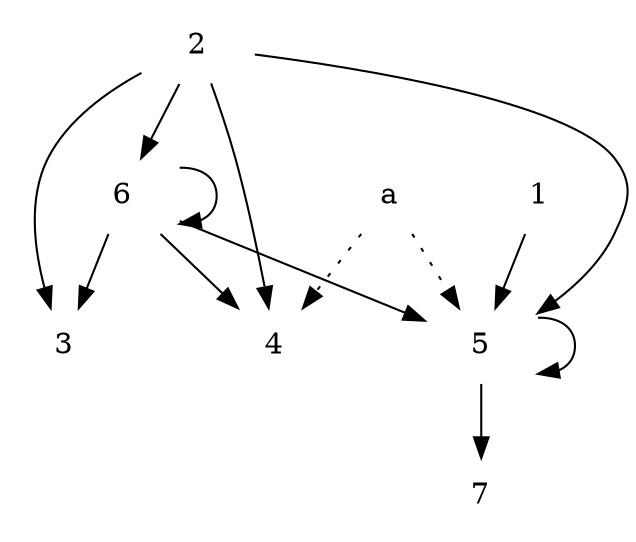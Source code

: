 digraph dg {
    size="8,5"
    node [shape = plaintext];
	1 -> 5
	2 -> 3
	2 -> 4
	2 -> 5
	2 -> 6
	5 -> 5
	5 -> 7
	6 -> 3
	6 -> 4
	6 -> 5
	6 -> 6
	a -> 4 [style = dotted]
	a -> 5 [style = dotted]
}
